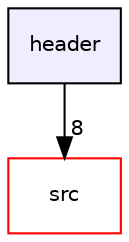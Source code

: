 digraph "header" {
  compound=true
  node [ fontsize="10", fontname="Helvetica"];
  edge [ labelfontsize="10", labelfontname="Helvetica"];
  dir_1ec98ce50fa6ec55b40b8ffb1df38c3c [shape=box, label="header", style="filled", fillcolor="#eeeeff", pencolor="black", URL="dir_1ec98ce50fa6ec55b40b8ffb1df38c3c.html"];
  dir_68267d1309a1af8e8297ef4c3efbcdba [shape=box label="src" fillcolor="white" style="filled" color="red" URL="dir_68267d1309a1af8e8297ef4c3efbcdba.html"];
  dir_1ec98ce50fa6ec55b40b8ffb1df38c3c->dir_68267d1309a1af8e8297ef4c3efbcdba [headlabel="8", labeldistance=1.5 headhref="dir_000000_000002.html"];
}
